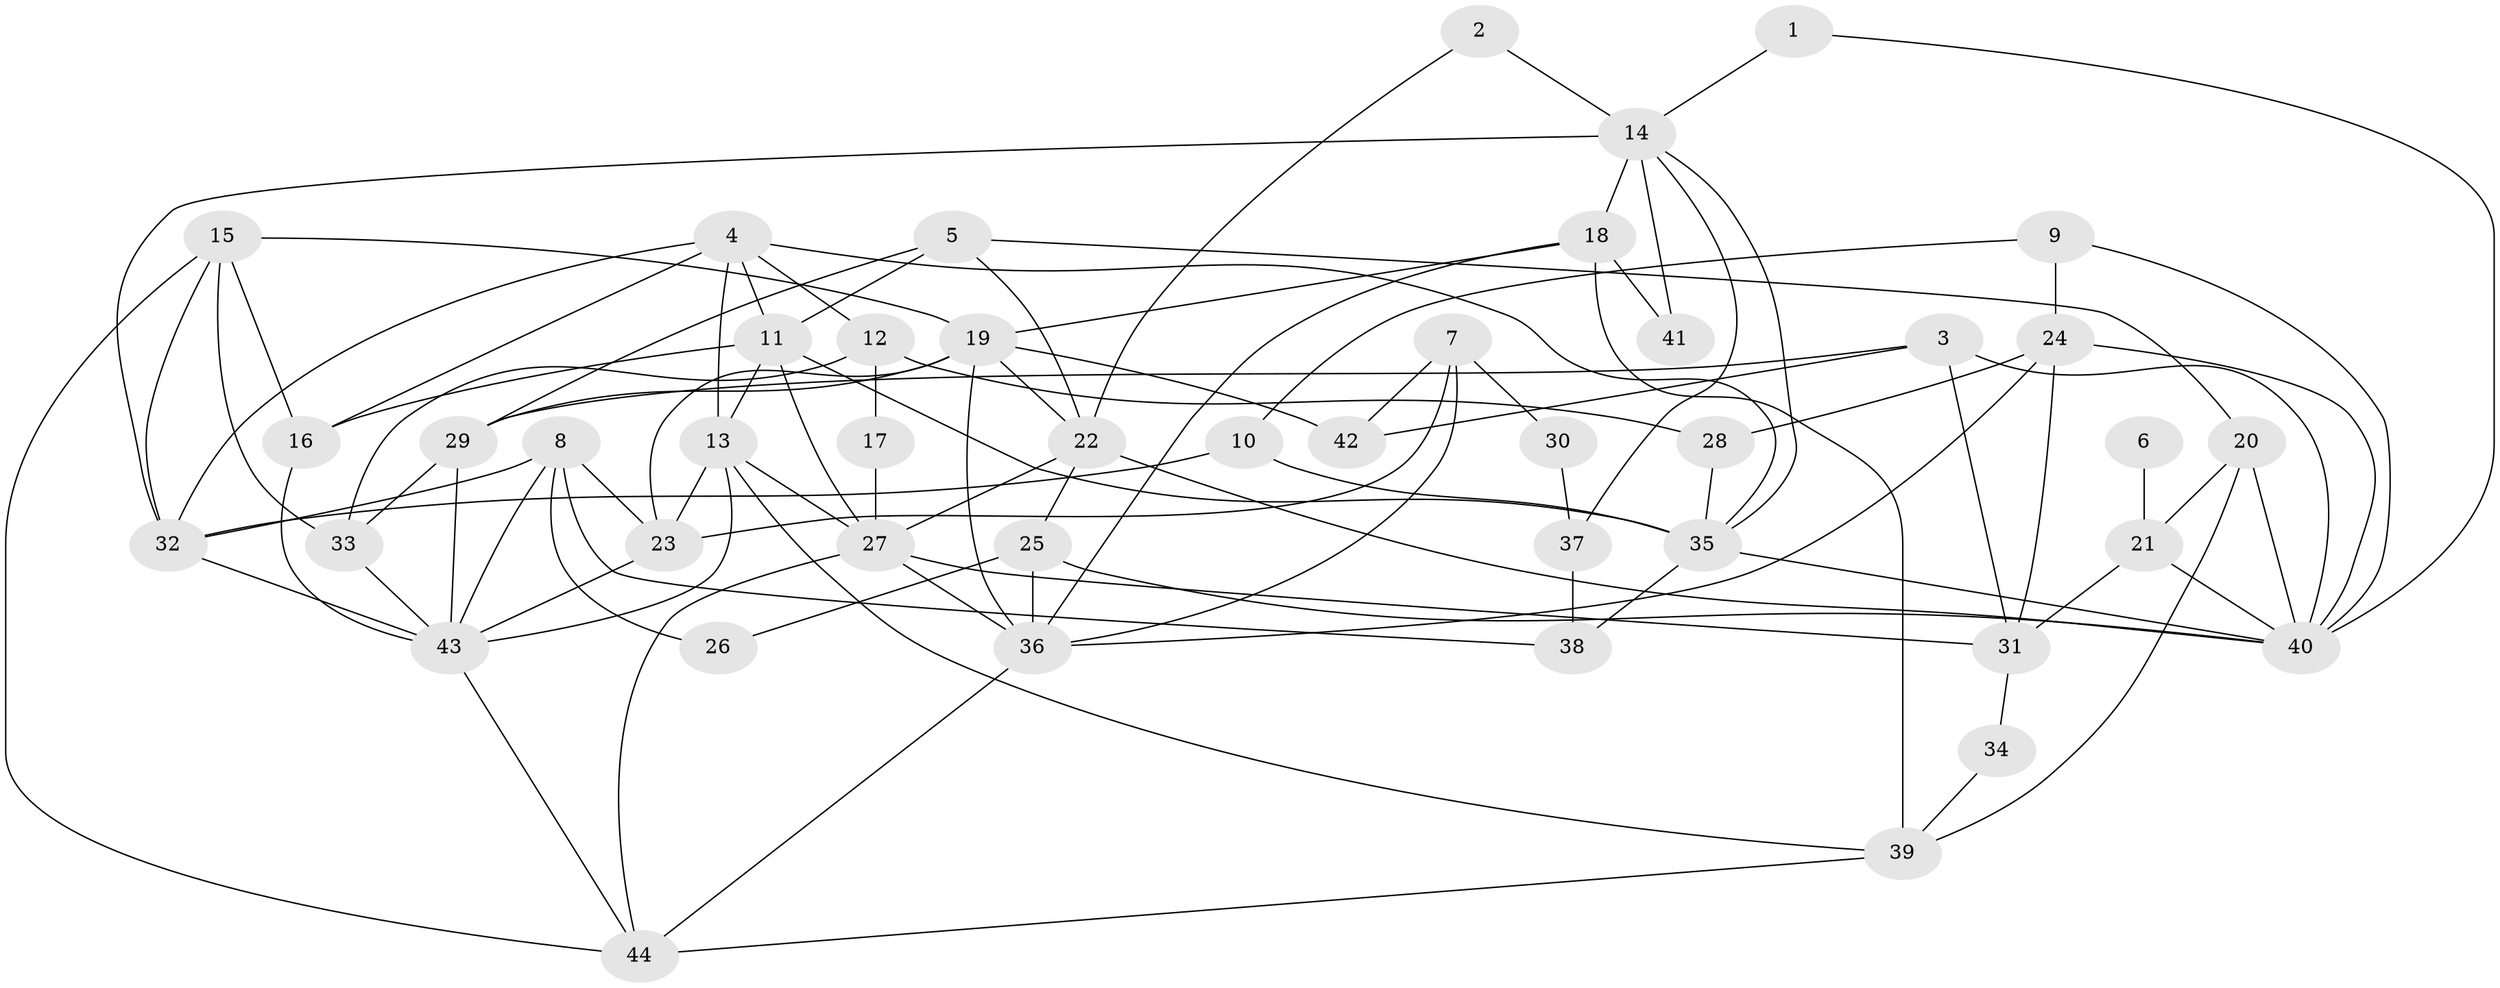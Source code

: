 // original degree distribution, {4: 0.1774193548387097, 3: 0.3064516129032258, 2: 0.1774193548387097, 6: 0.0967741935483871, 5: 0.16129032258064516, 7: 0.03225806451612903, 8: 0.03225806451612903, 9: 0.016129032258064516}
// Generated by graph-tools (version 1.1) at 2025/37/03/04/25 23:37:14]
// undirected, 44 vertices, 98 edges
graph export_dot {
  node [color=gray90,style=filled];
  1;
  2;
  3;
  4;
  5;
  6;
  7;
  8;
  9;
  10;
  11;
  12;
  13;
  14;
  15;
  16;
  17;
  18;
  19;
  20;
  21;
  22;
  23;
  24;
  25;
  26;
  27;
  28;
  29;
  30;
  31;
  32;
  33;
  34;
  35;
  36;
  37;
  38;
  39;
  40;
  41;
  42;
  43;
  44;
  1 -- 14 [weight=1.0];
  1 -- 40 [weight=1.0];
  2 -- 14 [weight=1.0];
  2 -- 22 [weight=1.0];
  3 -- 29 [weight=1.0];
  3 -- 31 [weight=1.0];
  3 -- 40 [weight=1.0];
  3 -- 42 [weight=1.0];
  4 -- 11 [weight=1.0];
  4 -- 12 [weight=1.0];
  4 -- 13 [weight=1.0];
  4 -- 16 [weight=1.0];
  4 -- 32 [weight=1.0];
  4 -- 35 [weight=1.0];
  5 -- 11 [weight=1.0];
  5 -- 20 [weight=1.0];
  5 -- 22 [weight=1.0];
  5 -- 29 [weight=1.0];
  6 -- 21 [weight=2.0];
  7 -- 23 [weight=1.0];
  7 -- 30 [weight=1.0];
  7 -- 36 [weight=1.0];
  7 -- 42 [weight=1.0];
  8 -- 23 [weight=1.0];
  8 -- 26 [weight=1.0];
  8 -- 32 [weight=1.0];
  8 -- 38 [weight=1.0];
  8 -- 43 [weight=1.0];
  9 -- 10 [weight=1.0];
  9 -- 24 [weight=1.0];
  9 -- 40 [weight=1.0];
  10 -- 32 [weight=1.0];
  10 -- 35 [weight=1.0];
  11 -- 13 [weight=1.0];
  11 -- 16 [weight=1.0];
  11 -- 27 [weight=1.0];
  11 -- 35 [weight=2.0];
  12 -- 17 [weight=1.0];
  12 -- 28 [weight=1.0];
  12 -- 33 [weight=1.0];
  13 -- 23 [weight=1.0];
  13 -- 27 [weight=2.0];
  13 -- 39 [weight=1.0];
  13 -- 43 [weight=1.0];
  14 -- 18 [weight=1.0];
  14 -- 32 [weight=2.0];
  14 -- 35 [weight=1.0];
  14 -- 37 [weight=1.0];
  14 -- 41 [weight=1.0];
  15 -- 16 [weight=1.0];
  15 -- 19 [weight=1.0];
  15 -- 32 [weight=1.0];
  15 -- 33 [weight=1.0];
  15 -- 44 [weight=1.0];
  16 -- 43 [weight=1.0];
  17 -- 27 [weight=2.0];
  18 -- 19 [weight=1.0];
  18 -- 36 [weight=1.0];
  18 -- 39 [weight=1.0];
  18 -- 41 [weight=1.0];
  19 -- 22 [weight=1.0];
  19 -- 23 [weight=1.0];
  19 -- 29 [weight=1.0];
  19 -- 36 [weight=1.0];
  19 -- 42 [weight=1.0];
  20 -- 21 [weight=1.0];
  20 -- 39 [weight=1.0];
  20 -- 40 [weight=1.0];
  21 -- 31 [weight=1.0];
  21 -- 40 [weight=1.0];
  22 -- 25 [weight=1.0];
  22 -- 27 [weight=1.0];
  22 -- 40 [weight=1.0];
  23 -- 43 [weight=1.0];
  24 -- 28 [weight=1.0];
  24 -- 31 [weight=1.0];
  24 -- 36 [weight=1.0];
  24 -- 40 [weight=1.0];
  25 -- 26 [weight=1.0];
  25 -- 36 [weight=2.0];
  25 -- 40 [weight=1.0];
  27 -- 31 [weight=1.0];
  27 -- 36 [weight=1.0];
  27 -- 44 [weight=1.0];
  28 -- 35 [weight=1.0];
  29 -- 33 [weight=1.0];
  29 -- 43 [weight=1.0];
  30 -- 37 [weight=1.0];
  31 -- 34 [weight=1.0];
  32 -- 43 [weight=1.0];
  33 -- 43 [weight=1.0];
  34 -- 39 [weight=1.0];
  35 -- 38 [weight=1.0];
  35 -- 40 [weight=1.0];
  36 -- 44 [weight=1.0];
  37 -- 38 [weight=1.0];
  39 -- 44 [weight=1.0];
  43 -- 44 [weight=1.0];
}
